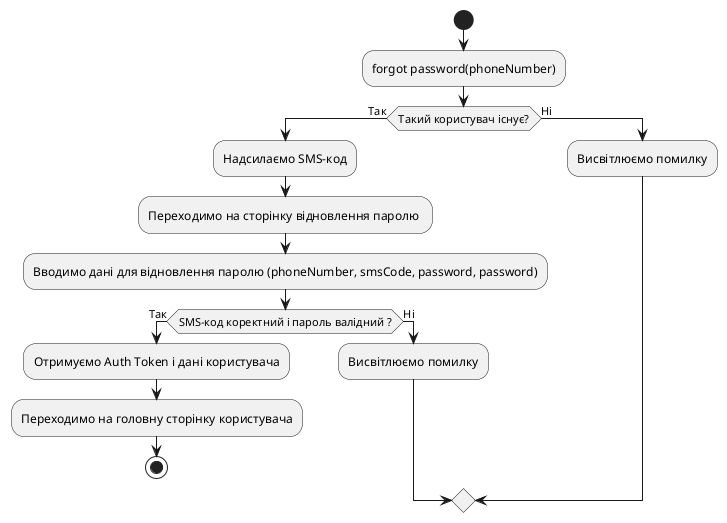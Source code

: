 
@startuml
start

:forgot password(phoneNumber);
if (Такий користувач існує?) then (Так)
  :Надсилаємо SMS-код;
  :Переходимо на сторінку відновлення паролю ;
  :Вводимо дані для відновлення паролю (phoneNumber, smsCode, password, password);
  if (SMS-код коректний і пароль валідний ?) then (Так)
     :Отримуємо Auth Token і дані користувача;
     :Переходимо на головну сторінку користувача;
     stop;
  else (Ні)
    :Висвітлюємо помилку;
  endif
else (Ні)
  :Висвітлюємо помилку;
endif


@enduml

